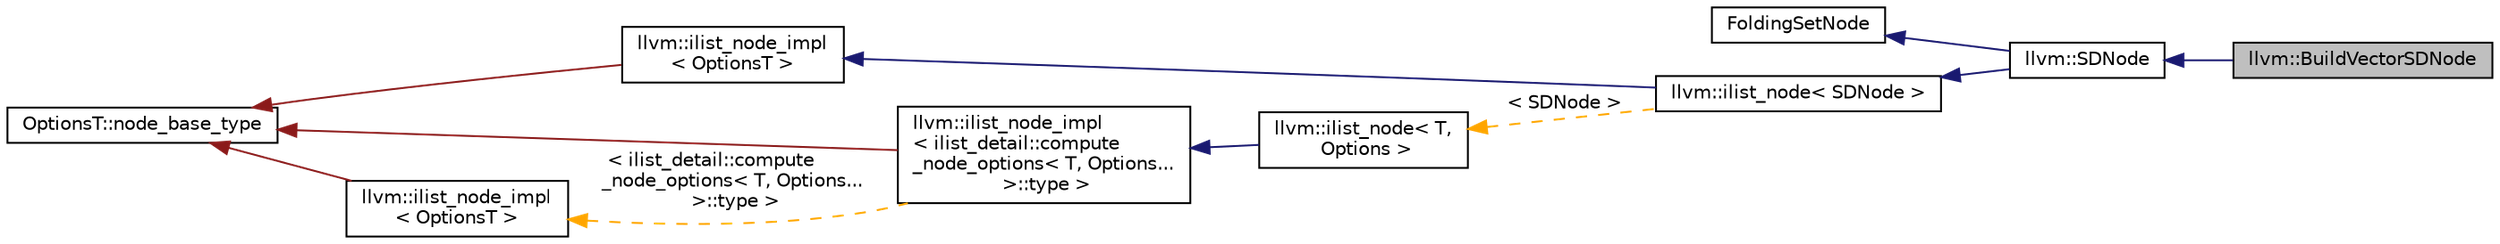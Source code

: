 digraph "llvm::BuildVectorSDNode"
{
 // LATEX_PDF_SIZE
  bgcolor="transparent";
  edge [fontname="Helvetica",fontsize="10",labelfontname="Helvetica",labelfontsize="10"];
  node [fontname="Helvetica",fontsize="10",shape="box"];
  rankdir="LR";
  Node1 [label="llvm::BuildVectorSDNode",height=0.2,width=0.4,color="black", fillcolor="grey75", style="filled", fontcolor="black",tooltip="A \"pseudo-class\" with methods for operating on BUILD_VECTORs."];
  Node2 -> Node1 [dir="back",color="midnightblue",fontsize="10",style="solid",fontname="Helvetica"];
  Node2 [label="llvm::SDNode",height=0.2,width=0.4,color="black",URL="$classllvm_1_1SDNode.html",tooltip="Represents one node in the SelectionDAG."];
  Node3 -> Node2 [dir="back",color="midnightblue",fontsize="10",style="solid",fontname="Helvetica"];
  Node3 [label="FoldingSetNode",height=0.2,width=0.4,color="black",URL="$classllvm_1_1FoldingSetBase_1_1Node.html",tooltip="Node - This class is used to maintain the singly linked bucket list in a folding set."];
  Node4 -> Node2 [dir="back",color="midnightblue",fontsize="10",style="solid",fontname="Helvetica"];
  Node4 [label="llvm::ilist_node\< SDNode \>",height=0.2,width=0.4,color="black",URL="$classllvm_1_1ilist__node.html",tooltip=" "];
  Node5 -> Node4 [dir="back",color="midnightblue",fontsize="10",style="solid",fontname="Helvetica"];
  Node5 [label="llvm::ilist_node_impl\l\< OptionsT \>",height=0.2,width=0.4,color="black",URL="$classllvm_1_1ilist__node__impl.html",tooltip="Implementation for an ilist node."];
  Node6 -> Node5 [dir="back",color="firebrick4",fontsize="10",style="solid",fontname="Helvetica"];
  Node6 [label="OptionsT::node_base_type",height=0.2,width=0.4,color="black",tooltip=" "];
  Node7 -> Node4 [dir="back",color="orange",fontsize="10",style="dashed",label=" \< SDNode \>" ,fontname="Helvetica"];
  Node7 [label="llvm::ilist_node\< T,\l Options \>",height=0.2,width=0.4,color="black",URL="$classllvm_1_1ilist__node.html",tooltip=" "];
  Node8 -> Node7 [dir="back",color="midnightblue",fontsize="10",style="solid",fontname="Helvetica"];
  Node8 [label="llvm::ilist_node_impl\l\< ilist_detail::compute\l_node_options\< T, Options...\l \>::type \>",height=0.2,width=0.4,color="black",URL="$classllvm_1_1ilist__node__impl.html",tooltip=" "];
  Node6 -> Node8 [dir="back",color="firebrick4",fontsize="10",style="solid",fontname="Helvetica"];
  Node9 -> Node8 [dir="back",color="orange",fontsize="10",style="dashed",label=" \< ilist_detail::compute\l_node_options\< T, Options...\l \>::type \>" ,fontname="Helvetica"];
  Node9 [label="llvm::ilist_node_impl\l\< OptionsT \>",height=0.2,width=0.4,color="black",URL="$classllvm_1_1ilist__node__impl.html",tooltip="Implementation for an ilist node."];
  Node6 -> Node9 [dir="back",color="firebrick4",fontsize="10",style="solid",fontname="Helvetica"];
}
